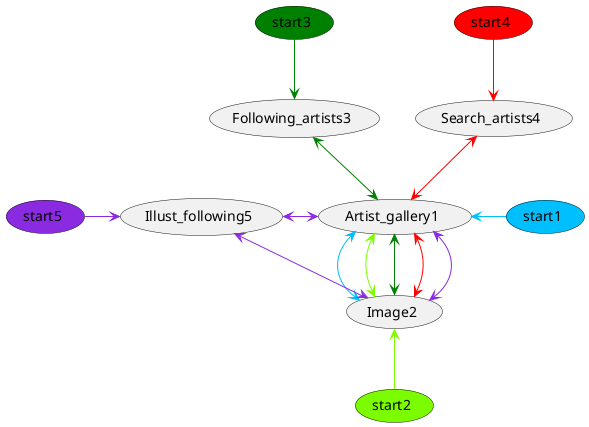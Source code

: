 @startuml

usecase Artist_gallery1
usecase Image2
usecase Following_artists3
usecase Search_artists4
usecase Illust_following5

usecase start1 #DeepSkyBlue
Artist_gallery1 <-[#DeepSkyBlue]right- start1
Artist_gallery1 <-[#DeepSkyBlue]-> Image2

usecase start2 #LawnGreen
Artist_gallery1 <-[#LawnGreen]-> Image2
Image2 <-[#LawnGreen]- start2

usecase start3 #green
Following_artists3 <-[#green]-> Artist_gallery1
Artist_gallery1 <-[#green]-> Image2
Following_artists3 <-[#green]up- start3

usecase start4 #red
Search_artists4 <-[#red]-> Artist_gallery1
Search_artists4 <-[#red]up- start4
Artist_gallery1 <-[#red]-> Image2

usecase start5 #BlueViolet
Illust_following5 <-[#BlueViolet]-> Image2
Illust_following5 <-[#BlueViolet]left- start5
Artist_gallery1 <-[#BlueViolet]-> Image2
Illust_following5 <-[#BlueViolet]right-> Artist_gallery1

@enduml
